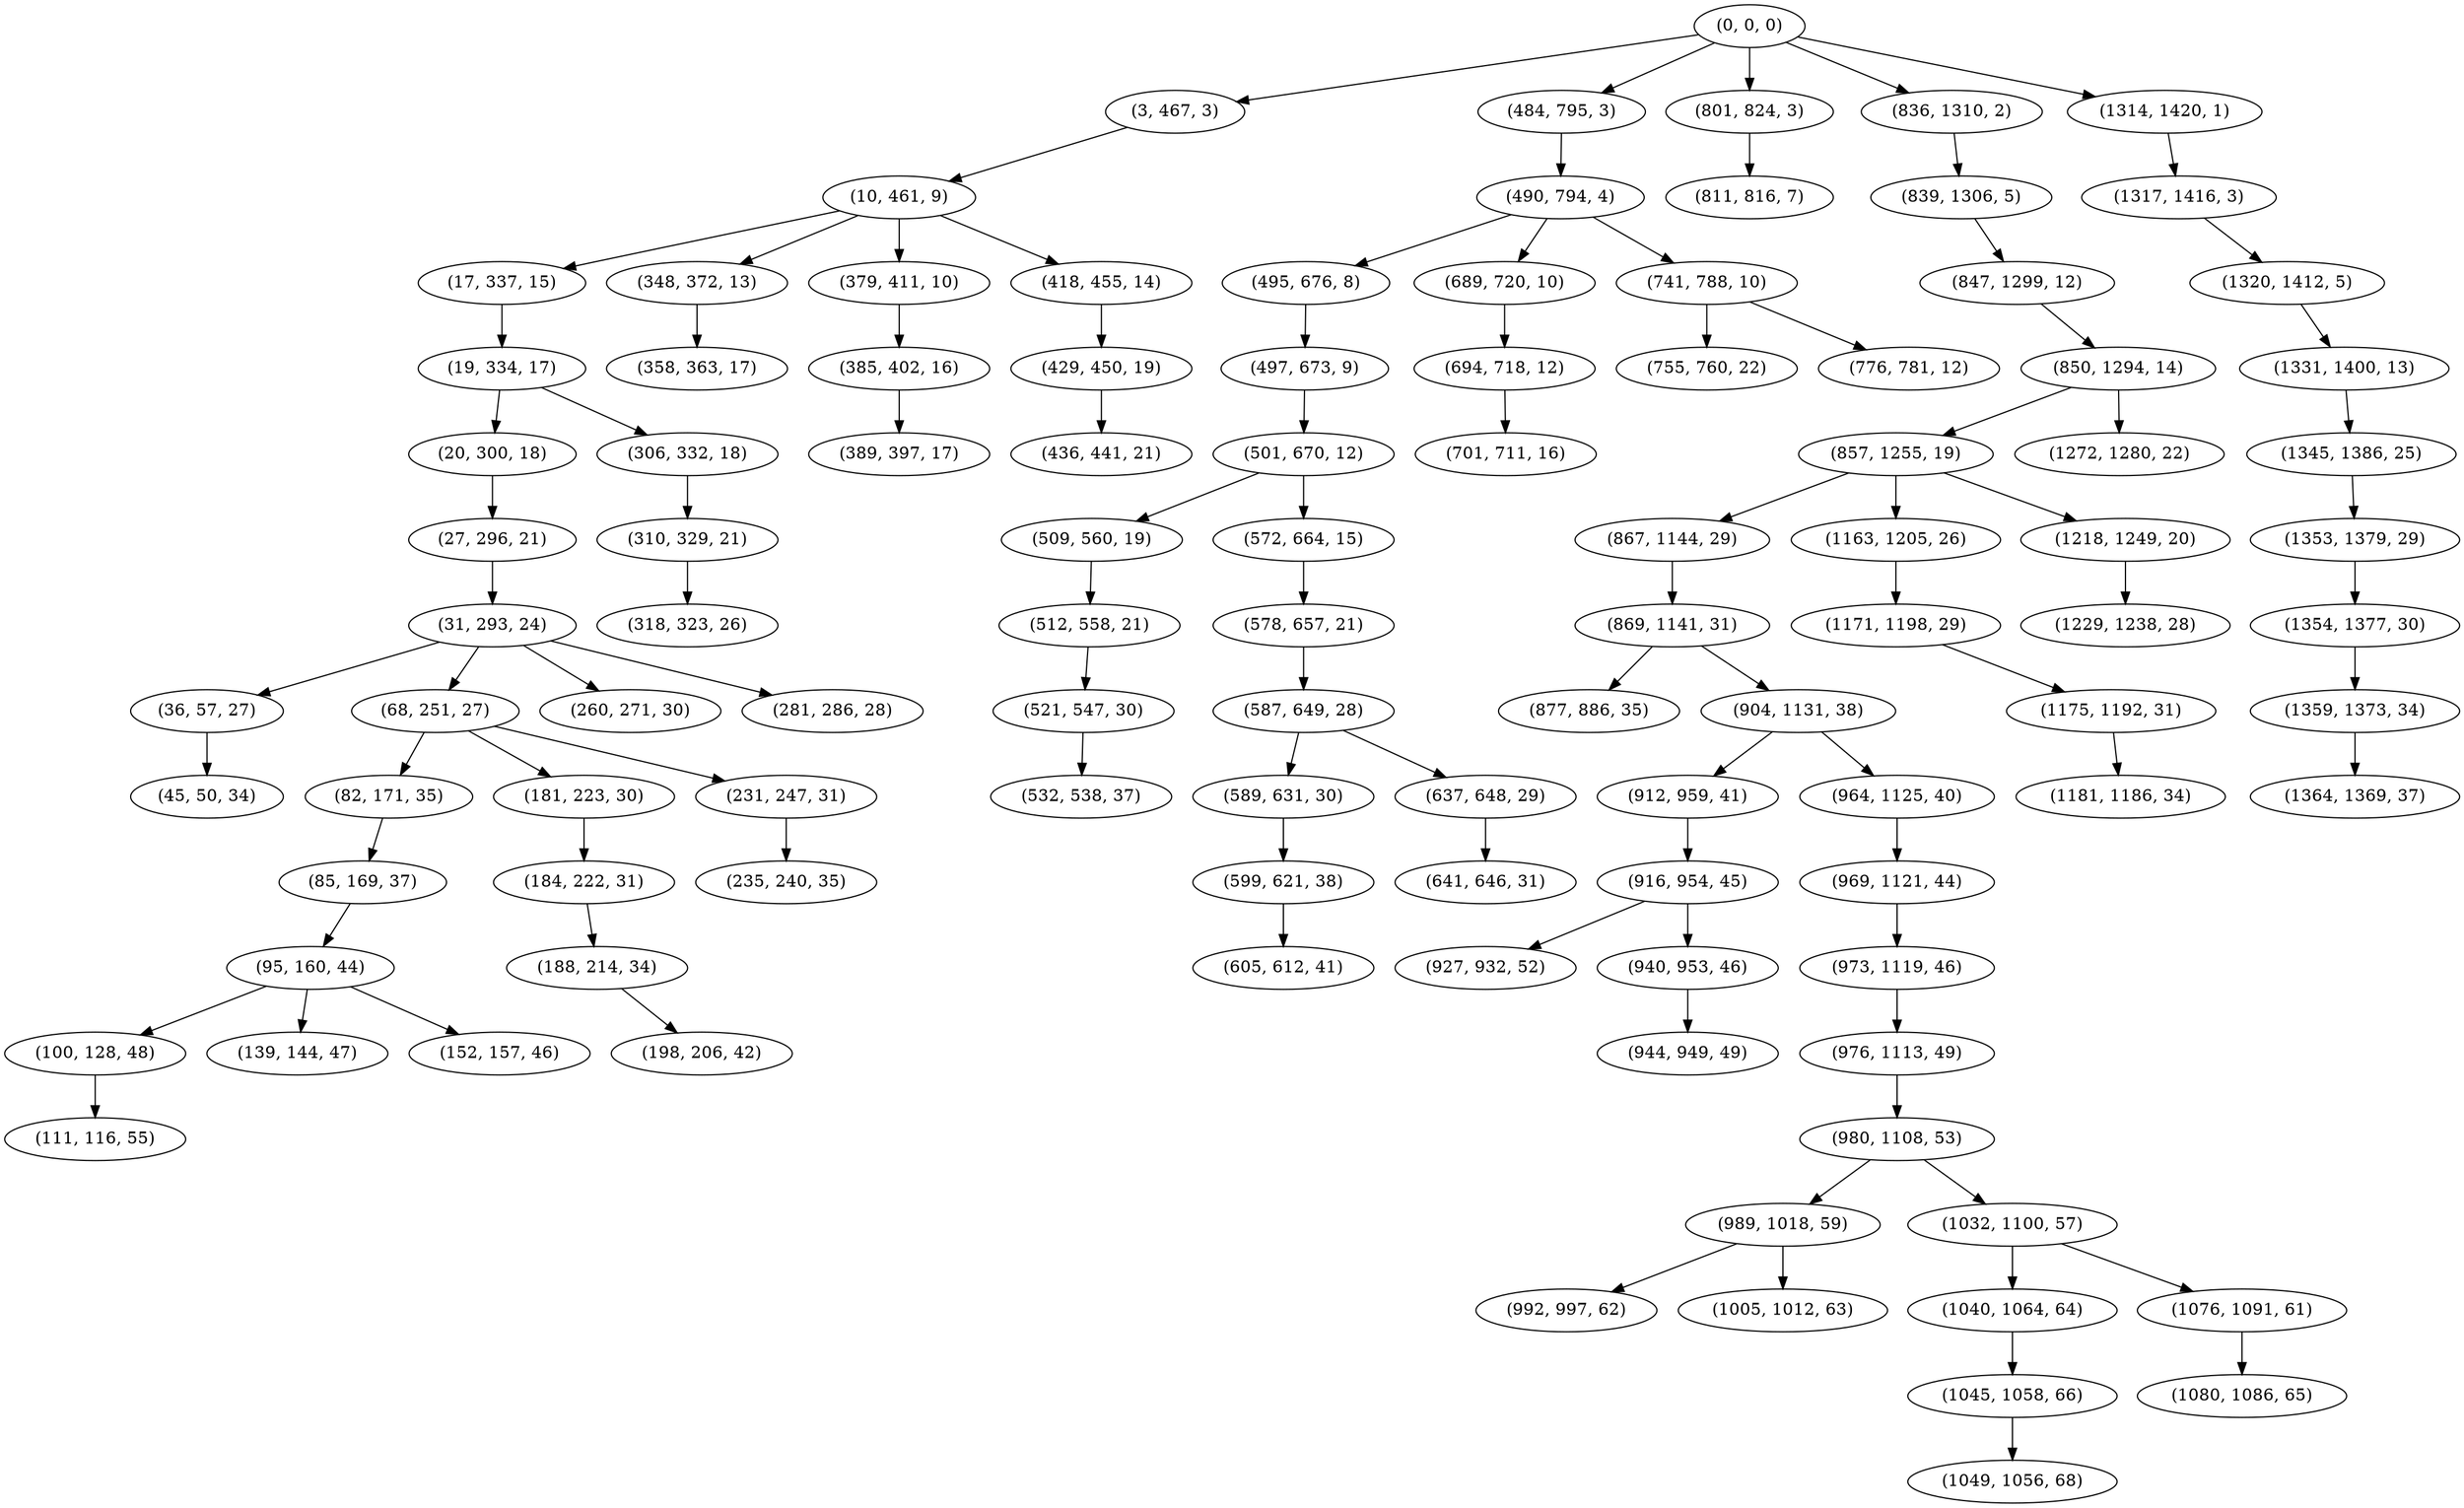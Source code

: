 digraph tree {
    "(0, 0, 0)";
    "(3, 467, 3)";
    "(10, 461, 9)";
    "(17, 337, 15)";
    "(19, 334, 17)";
    "(20, 300, 18)";
    "(27, 296, 21)";
    "(31, 293, 24)";
    "(36, 57, 27)";
    "(45, 50, 34)";
    "(68, 251, 27)";
    "(82, 171, 35)";
    "(85, 169, 37)";
    "(95, 160, 44)";
    "(100, 128, 48)";
    "(111, 116, 55)";
    "(139, 144, 47)";
    "(152, 157, 46)";
    "(181, 223, 30)";
    "(184, 222, 31)";
    "(188, 214, 34)";
    "(198, 206, 42)";
    "(231, 247, 31)";
    "(235, 240, 35)";
    "(260, 271, 30)";
    "(281, 286, 28)";
    "(306, 332, 18)";
    "(310, 329, 21)";
    "(318, 323, 26)";
    "(348, 372, 13)";
    "(358, 363, 17)";
    "(379, 411, 10)";
    "(385, 402, 16)";
    "(389, 397, 17)";
    "(418, 455, 14)";
    "(429, 450, 19)";
    "(436, 441, 21)";
    "(484, 795, 3)";
    "(490, 794, 4)";
    "(495, 676, 8)";
    "(497, 673, 9)";
    "(501, 670, 12)";
    "(509, 560, 19)";
    "(512, 558, 21)";
    "(521, 547, 30)";
    "(532, 538, 37)";
    "(572, 664, 15)";
    "(578, 657, 21)";
    "(587, 649, 28)";
    "(589, 631, 30)";
    "(599, 621, 38)";
    "(605, 612, 41)";
    "(637, 648, 29)";
    "(641, 646, 31)";
    "(689, 720, 10)";
    "(694, 718, 12)";
    "(701, 711, 16)";
    "(741, 788, 10)";
    "(755, 760, 22)";
    "(776, 781, 12)";
    "(801, 824, 3)";
    "(811, 816, 7)";
    "(836, 1310, 2)";
    "(839, 1306, 5)";
    "(847, 1299, 12)";
    "(850, 1294, 14)";
    "(857, 1255, 19)";
    "(867, 1144, 29)";
    "(869, 1141, 31)";
    "(877, 886, 35)";
    "(904, 1131, 38)";
    "(912, 959, 41)";
    "(916, 954, 45)";
    "(927, 932, 52)";
    "(940, 953, 46)";
    "(944, 949, 49)";
    "(964, 1125, 40)";
    "(969, 1121, 44)";
    "(973, 1119, 46)";
    "(976, 1113, 49)";
    "(980, 1108, 53)";
    "(989, 1018, 59)";
    "(992, 997, 62)";
    "(1005, 1012, 63)";
    "(1032, 1100, 57)";
    "(1040, 1064, 64)";
    "(1045, 1058, 66)";
    "(1049, 1056, 68)";
    "(1076, 1091, 61)";
    "(1080, 1086, 65)";
    "(1163, 1205, 26)";
    "(1171, 1198, 29)";
    "(1175, 1192, 31)";
    "(1181, 1186, 34)";
    "(1218, 1249, 20)";
    "(1229, 1238, 28)";
    "(1272, 1280, 22)";
    "(1314, 1420, 1)";
    "(1317, 1416, 3)";
    "(1320, 1412, 5)";
    "(1331, 1400, 13)";
    "(1345, 1386, 25)";
    "(1353, 1379, 29)";
    "(1354, 1377, 30)";
    "(1359, 1373, 34)";
    "(1364, 1369, 37)";
    "(0, 0, 0)" -> "(3, 467, 3)";
    "(0, 0, 0)" -> "(484, 795, 3)";
    "(0, 0, 0)" -> "(801, 824, 3)";
    "(0, 0, 0)" -> "(836, 1310, 2)";
    "(0, 0, 0)" -> "(1314, 1420, 1)";
    "(3, 467, 3)" -> "(10, 461, 9)";
    "(10, 461, 9)" -> "(17, 337, 15)";
    "(10, 461, 9)" -> "(348, 372, 13)";
    "(10, 461, 9)" -> "(379, 411, 10)";
    "(10, 461, 9)" -> "(418, 455, 14)";
    "(17, 337, 15)" -> "(19, 334, 17)";
    "(19, 334, 17)" -> "(20, 300, 18)";
    "(19, 334, 17)" -> "(306, 332, 18)";
    "(20, 300, 18)" -> "(27, 296, 21)";
    "(27, 296, 21)" -> "(31, 293, 24)";
    "(31, 293, 24)" -> "(36, 57, 27)";
    "(31, 293, 24)" -> "(68, 251, 27)";
    "(31, 293, 24)" -> "(260, 271, 30)";
    "(31, 293, 24)" -> "(281, 286, 28)";
    "(36, 57, 27)" -> "(45, 50, 34)";
    "(68, 251, 27)" -> "(82, 171, 35)";
    "(68, 251, 27)" -> "(181, 223, 30)";
    "(68, 251, 27)" -> "(231, 247, 31)";
    "(82, 171, 35)" -> "(85, 169, 37)";
    "(85, 169, 37)" -> "(95, 160, 44)";
    "(95, 160, 44)" -> "(100, 128, 48)";
    "(95, 160, 44)" -> "(139, 144, 47)";
    "(95, 160, 44)" -> "(152, 157, 46)";
    "(100, 128, 48)" -> "(111, 116, 55)";
    "(181, 223, 30)" -> "(184, 222, 31)";
    "(184, 222, 31)" -> "(188, 214, 34)";
    "(188, 214, 34)" -> "(198, 206, 42)";
    "(231, 247, 31)" -> "(235, 240, 35)";
    "(306, 332, 18)" -> "(310, 329, 21)";
    "(310, 329, 21)" -> "(318, 323, 26)";
    "(348, 372, 13)" -> "(358, 363, 17)";
    "(379, 411, 10)" -> "(385, 402, 16)";
    "(385, 402, 16)" -> "(389, 397, 17)";
    "(418, 455, 14)" -> "(429, 450, 19)";
    "(429, 450, 19)" -> "(436, 441, 21)";
    "(484, 795, 3)" -> "(490, 794, 4)";
    "(490, 794, 4)" -> "(495, 676, 8)";
    "(490, 794, 4)" -> "(689, 720, 10)";
    "(490, 794, 4)" -> "(741, 788, 10)";
    "(495, 676, 8)" -> "(497, 673, 9)";
    "(497, 673, 9)" -> "(501, 670, 12)";
    "(501, 670, 12)" -> "(509, 560, 19)";
    "(501, 670, 12)" -> "(572, 664, 15)";
    "(509, 560, 19)" -> "(512, 558, 21)";
    "(512, 558, 21)" -> "(521, 547, 30)";
    "(521, 547, 30)" -> "(532, 538, 37)";
    "(572, 664, 15)" -> "(578, 657, 21)";
    "(578, 657, 21)" -> "(587, 649, 28)";
    "(587, 649, 28)" -> "(589, 631, 30)";
    "(587, 649, 28)" -> "(637, 648, 29)";
    "(589, 631, 30)" -> "(599, 621, 38)";
    "(599, 621, 38)" -> "(605, 612, 41)";
    "(637, 648, 29)" -> "(641, 646, 31)";
    "(689, 720, 10)" -> "(694, 718, 12)";
    "(694, 718, 12)" -> "(701, 711, 16)";
    "(741, 788, 10)" -> "(755, 760, 22)";
    "(741, 788, 10)" -> "(776, 781, 12)";
    "(801, 824, 3)" -> "(811, 816, 7)";
    "(836, 1310, 2)" -> "(839, 1306, 5)";
    "(839, 1306, 5)" -> "(847, 1299, 12)";
    "(847, 1299, 12)" -> "(850, 1294, 14)";
    "(850, 1294, 14)" -> "(857, 1255, 19)";
    "(850, 1294, 14)" -> "(1272, 1280, 22)";
    "(857, 1255, 19)" -> "(867, 1144, 29)";
    "(857, 1255, 19)" -> "(1163, 1205, 26)";
    "(857, 1255, 19)" -> "(1218, 1249, 20)";
    "(867, 1144, 29)" -> "(869, 1141, 31)";
    "(869, 1141, 31)" -> "(877, 886, 35)";
    "(869, 1141, 31)" -> "(904, 1131, 38)";
    "(904, 1131, 38)" -> "(912, 959, 41)";
    "(904, 1131, 38)" -> "(964, 1125, 40)";
    "(912, 959, 41)" -> "(916, 954, 45)";
    "(916, 954, 45)" -> "(927, 932, 52)";
    "(916, 954, 45)" -> "(940, 953, 46)";
    "(940, 953, 46)" -> "(944, 949, 49)";
    "(964, 1125, 40)" -> "(969, 1121, 44)";
    "(969, 1121, 44)" -> "(973, 1119, 46)";
    "(973, 1119, 46)" -> "(976, 1113, 49)";
    "(976, 1113, 49)" -> "(980, 1108, 53)";
    "(980, 1108, 53)" -> "(989, 1018, 59)";
    "(980, 1108, 53)" -> "(1032, 1100, 57)";
    "(989, 1018, 59)" -> "(992, 997, 62)";
    "(989, 1018, 59)" -> "(1005, 1012, 63)";
    "(1032, 1100, 57)" -> "(1040, 1064, 64)";
    "(1032, 1100, 57)" -> "(1076, 1091, 61)";
    "(1040, 1064, 64)" -> "(1045, 1058, 66)";
    "(1045, 1058, 66)" -> "(1049, 1056, 68)";
    "(1076, 1091, 61)" -> "(1080, 1086, 65)";
    "(1163, 1205, 26)" -> "(1171, 1198, 29)";
    "(1171, 1198, 29)" -> "(1175, 1192, 31)";
    "(1175, 1192, 31)" -> "(1181, 1186, 34)";
    "(1218, 1249, 20)" -> "(1229, 1238, 28)";
    "(1314, 1420, 1)" -> "(1317, 1416, 3)";
    "(1317, 1416, 3)" -> "(1320, 1412, 5)";
    "(1320, 1412, 5)" -> "(1331, 1400, 13)";
    "(1331, 1400, 13)" -> "(1345, 1386, 25)";
    "(1345, 1386, 25)" -> "(1353, 1379, 29)";
    "(1353, 1379, 29)" -> "(1354, 1377, 30)";
    "(1354, 1377, 30)" -> "(1359, 1373, 34)";
    "(1359, 1373, 34)" -> "(1364, 1369, 37)";
}
